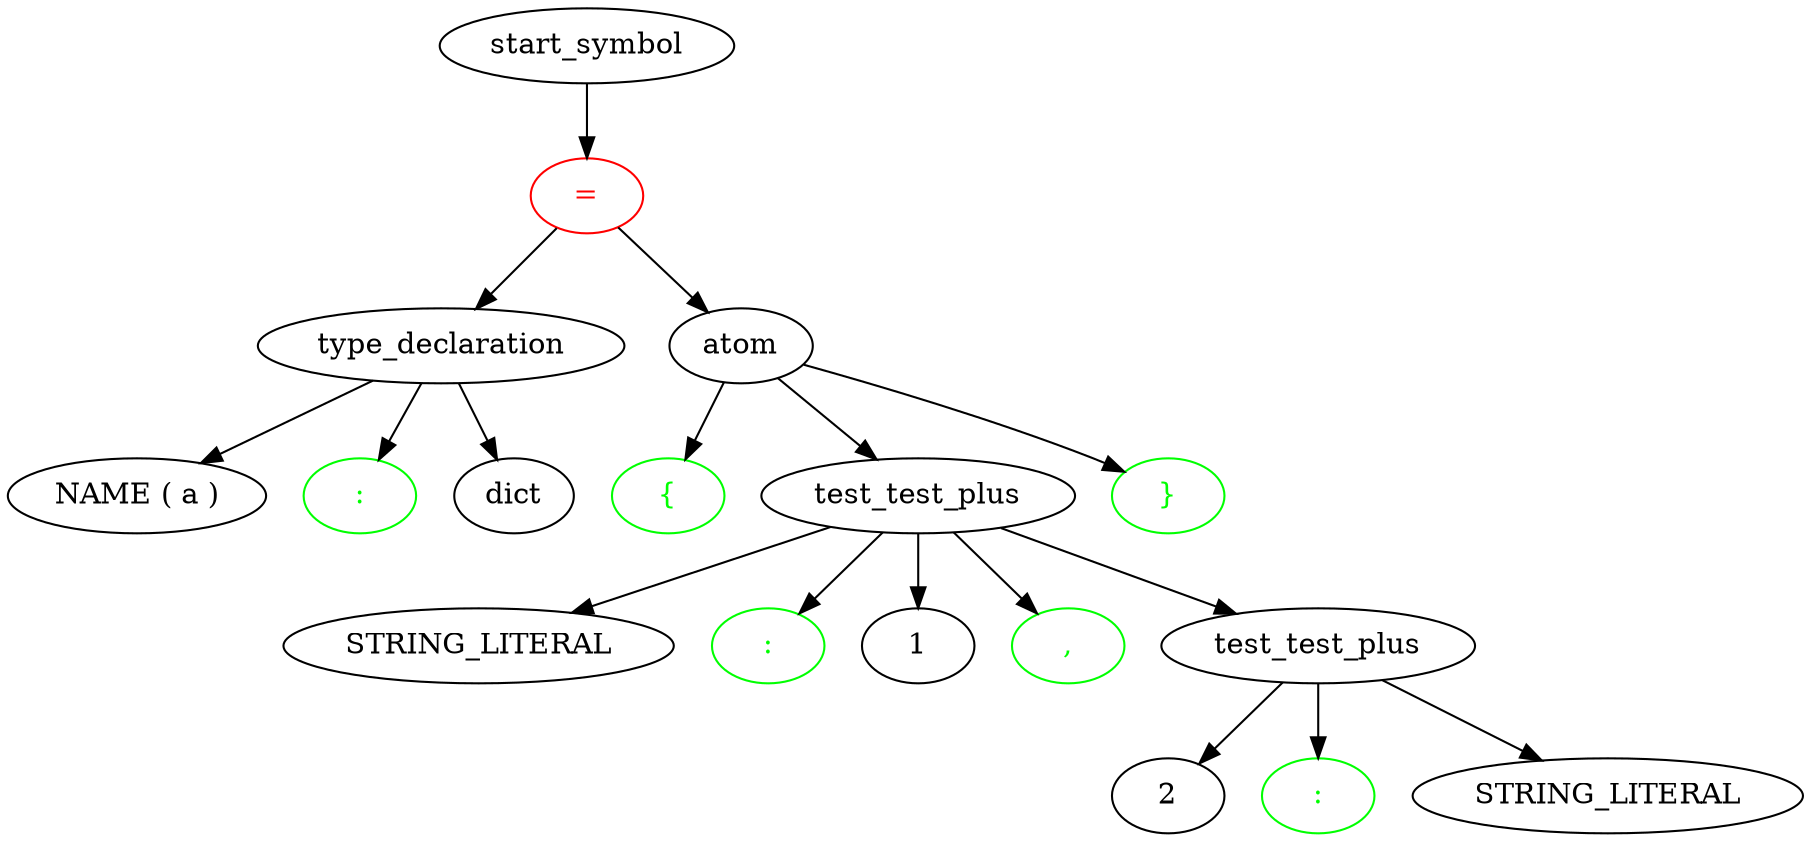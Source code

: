 digraph G {
  ordering="out"
  0 [label="NAME ( a )" color="black" fontcolor="black"];
  18 [label="dict" color="black" fontcolor="black"];
  35 [label=":" color="green" fontcolor="green"];
  36 [label="type_declaration" color="black" fontcolor="black"];
  37 [label="STRING_LITERAL" color="black" fontcolor="black"];
  54 [label="1" color="black" fontcolor="black"];
  71 [label="2" color="black" fontcolor="black"];
  88 [label="STRING_LITERAL" color="black" fontcolor="black"];
  105 [label=":" color="green" fontcolor="green"];
  106 [label="test_test_plus" color="black" fontcolor="black"];
  107 [label=":" color="green" fontcolor="green"];
  108 [label="," color="green" fontcolor="green"];
  109 [label="test_test_plus" color="black" fontcolor="black"];
  111 [label="{" color="green" fontcolor="green"];
  112 [label="}" color="green" fontcolor="green"];
  113 [label="atom" color="black" fontcolor="black"];
  131 [label="=" color="red" fontcolor="red"];
  138 [label="start_symbol" color="black" fontcolor="black"];
  36 -> 0;
  36 -> 35;
  36 -> 18;
  106 -> 71;
  106 -> 105;
  106 -> 88;
  109 -> 37;
  109 -> 107;
  109 -> 54;
  109 -> 108;
  109 -> 106;
  113 -> 111;
  113 -> 109;
  113 -> 112;
  131 -> 36;
  131 -> 113;
  138 -> 131;
}
